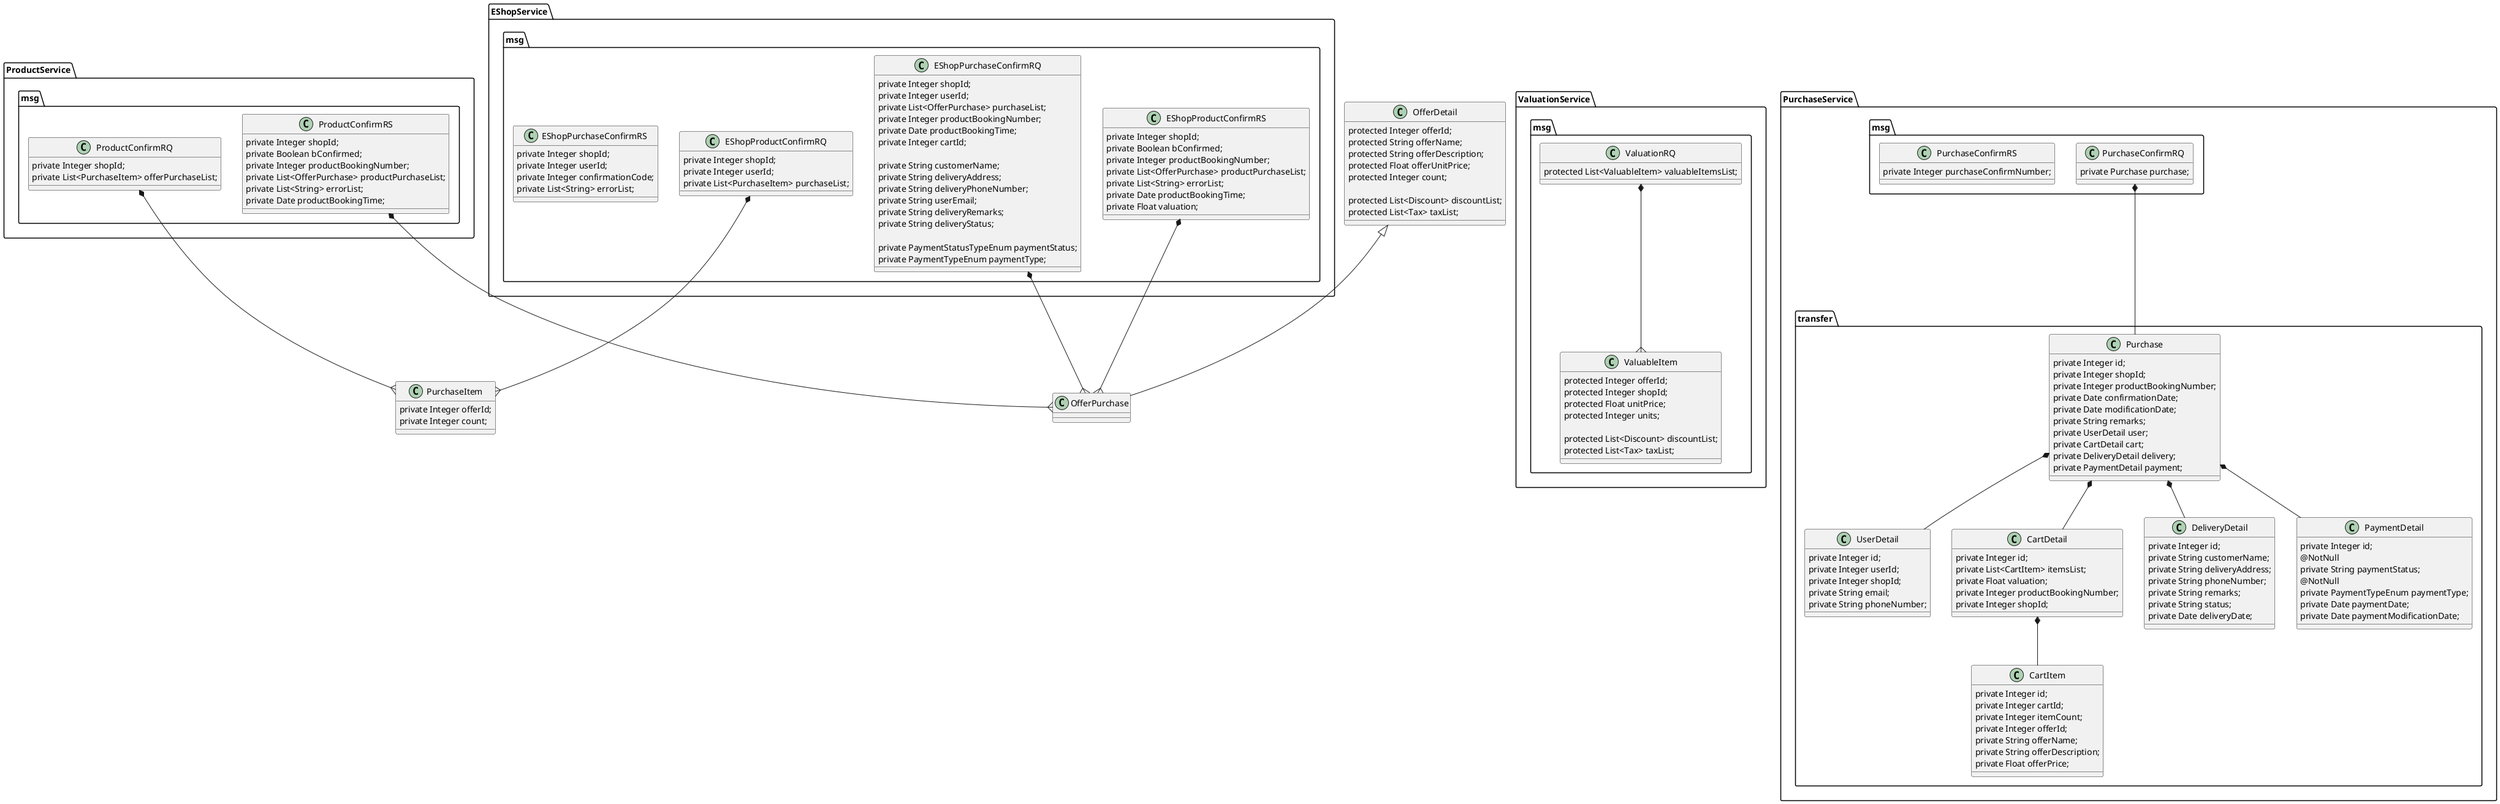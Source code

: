 @startuml

package EShopService.msg {
    class EShopProductConfirmRQ {
        private Integer shopId;
        private Integer userId;
        private List<PurchaseItem> purchaseList;
    }


    class EShopProductConfirmRS {
        private Integer shopId;
        private Boolean bConfirmed;
        private Integer productBookingNumber;
        private List<OfferPurchase> productPurchaseList;
        private List<String> errorList;
        private Date productBookingTime;
        private Float valuation;
    }

    class EShopPurchaseConfirmRQ {
        private Integer shopId;
        private Integer userId;
        private List<OfferPurchase> purchaseList;
        private Integer productBookingNumber;
        private Date productBookingTime;
        private Integer cartId;

        private String customerName;
        private String deliveryAddress;
        private String deliveryPhoneNumber;
        private String userEmail;
        private String deliveryRemarks;
        private String deliveryStatus;

        private PaymentStatusTypeEnum paymentStatus;
        private PaymentTypeEnum paymentType;
    }

    class EShopPurchaseConfirmRS {
        private Integer shopId;
        private Integer userId;
        private Integer confirmationCode;
        private List<String> errorList;    
    }

}



class PurchaseItem {

    private Integer offerId;
    private Integer count;
}

EShopProductConfirmRQ *--{ PurchaseItem
EShopProductConfirmRS *--{ OfferPurchase

EShopPurchaseConfirmRQ *--{ OfferPurchase


package ProductService.msg {
    class ProductConfirmRQ {

        private Integer shopId;
        private List<PurchaseItem> offerPurchaseList;
    }

    class ProductConfirmRS {
        private Integer shopId;
        private Boolean bConfirmed;
        private Integer productBookingNumber;
        private List<OfferPurchase> productPurchaseList;
        private List<String> errorList;
        private Date productBookingTime;
    }
    
    ProductConfirmRQ *--{ PurchaseItem
	ProductConfirmRS *--{ OfferPurchase


}


class OfferDetail {
	protected Integer offerId;
    protected String offerName;
    protected String offerDescription;
    protected Float offerUnitPrice;
    protected Integer count;
    
    protected List<Discount> discountList;
    protected List<Tax> taxList;
}

OfferDetail <|-- OfferPurchase



package ValuationService.msg {

    class ValuationRQ {
        protected List<ValuableItem> valuableItemsList;
    }


    class ValuableItem {
        protected Integer offerId;
        protected Integer shopId;
        protected Float unitPrice;
        protected Integer units;

        protected List<Discount> discountList;
        protected List<Tax> taxList;
    }
    
    ValuationRQ *--{ ValuableItem

}

package PurchaseService.msg {

	class PurchaseConfirmRQ {
    	private Purchase purchase;    
    }
    
    PurchaseConfirmRQ *-- PurchaseService.transfer.Purchase
    
    class PurchaseConfirmRS {
    	private Integer purchaseConfirmNumber;
    
    }
}

package PurchaseService.transfer {
	class Purchase {
        private Integer id;
        private Integer shopId;
        private Integer productBookingNumber;
        private Date confirmationDate;
        private Date modificationDate;
        private String remarks;
        private UserDetail user;
        private CartDetail cart;
        private DeliveryDetail delivery;
        private PaymentDetail payment;    
    }
    
    
    class UserDetail {    
        private Integer id;
        private Integer userId;
        private Integer shopId;
        private String email;
        private String phoneNumber;
    }
    

    class CartDetail {
        private Integer id;
        private List<CartItem> itemsList;
        private Float valuation;
        private Integer productBookingNumber;
        private Integer shopId;    
    }
    
    
    class DeliveryDetail {
        private Integer id;
        private String customerName;
        private String deliveryAddress;
        private String phoneNumber;
        private String remarks;
        private String status;
        private Date deliveryDate;
   }
   

    class PaymentDetail {
        private Integer id;
        @NotNull
        private String paymentStatus;
        @NotNull
        private PaymentTypeEnum paymentType;    
        private Date paymentDate;
        private Date paymentModificationDate;
    }
    
    class CartItem {    
        private Integer id;
        private Integer cartId;
        private Integer itemCount;
        private Integer offerId;
        private String offerName;
        private String offerDescription;
        private Float offerPrice;
    }
    
    
    Purchase *-- UserDetail
    Purchase *-- CartDetail
    Purchase *-- DeliveryDetail
    Purchase *-- PaymentDetail
    
    CartDetail *-- CartItem
    
}



@enduml